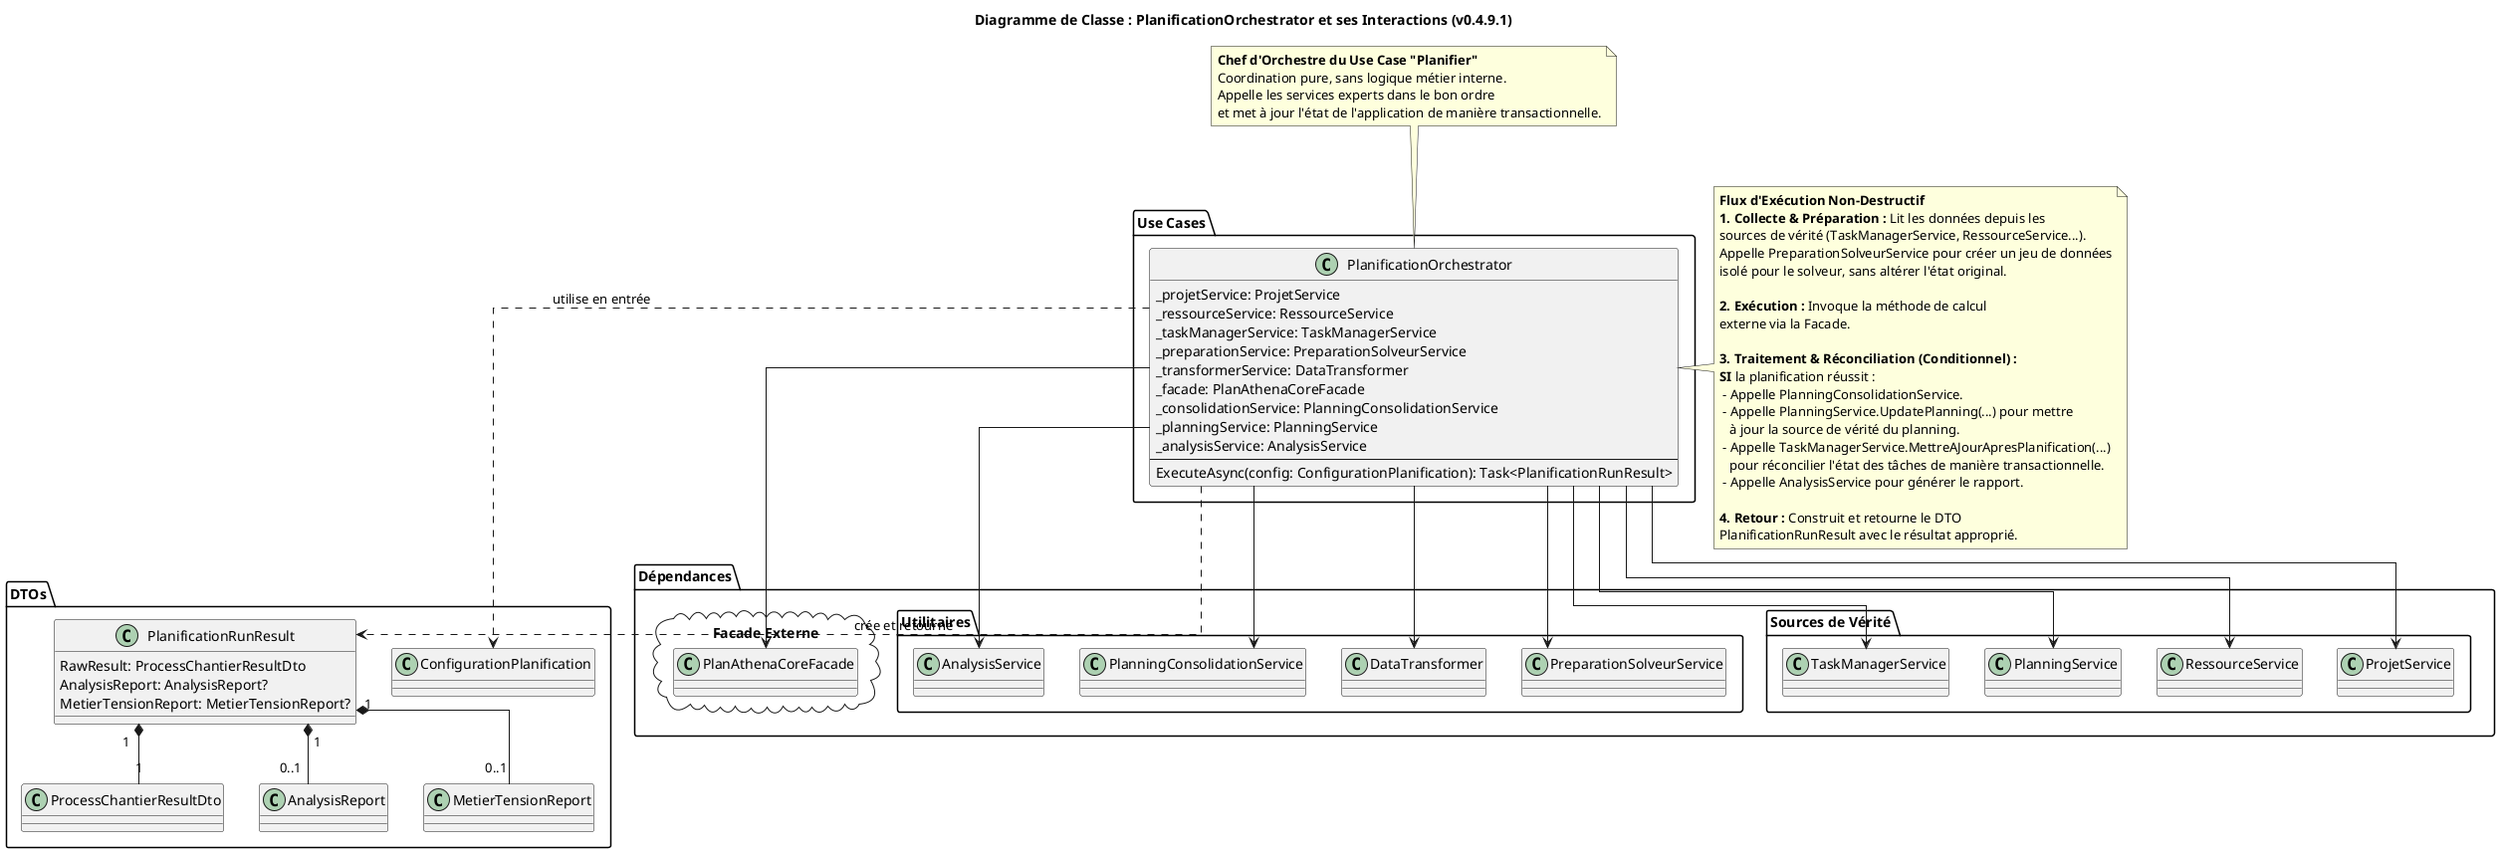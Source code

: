 @startuml
' --- Configuration ---
skinparam linetype ortho
skinparam classAttributeIconSize 0
skinparam shadowing false
title Diagramme de Classe : PlanificationOrchestrator et ses Interactions (v0.4.9.1)

package "DTOs" {
    class ConfigurationPlanification
    class "PlanificationRunResult" as RunResult {
        RawResult: ProcessChantierResultDto
        AnalysisReport: AnalysisReport?
        MetierTensionReport: MetierTensionReport?
    }
    class ProcessChantierResultDto
    class AnalysisReport
    class MetierTensionReport
}

package "Use Cases" {
    class PlanificationOrchestrator {
        ' --- Dépendances Injectées ---
        _projetService: ProjetService
        _ressourceService: RessourceService
        _taskManagerService: TaskManagerService
        _preparationService: PreparationSolveurService
        _transformerService: DataTransformer
        _facade: PlanAthenaCoreFacade
        _consolidationService: PlanningConsolidationService
        _planningService: PlanningService
        _analysisService: AnalysisService
        --
        ' --- Méthode Publique ---
        ExecuteAsync(config: ConfigurationPlanification): Task<PlanificationRunResult>
    }
}

package "Dépendances" {
    package "Sources de Vérité" <<Folder>> {
        class ProjetService
        class RessourceService
        class PlanningService
        class TaskManagerService
    }
    package "Utilitaires" <<Folder>> {
        class PreparationSolveurService
        class DataTransformer
        class PlanningConsolidationService
        class AnalysisService
    }
    package "Facade Externe" <<Cloud>> {
        class PlanAthenaCoreFacade
    }
}

' --- Relations de Dépendance et d'Utilisation ---
PlanificationOrchestrator --> ProjetService
PlanificationOrchestrator --> RessourceService
PlanificationOrchestrator --> PreparationSolveurService
PlanificationOrchestrator --> DataTransformer
PlanificationOrchestrator --> PlanAthenaCoreFacade
PlanificationOrchestrator --> PlanningConsolidationService
PlanificationOrchestrator --> PlanningService
PlanificationOrchestrator --> TaskManagerService 
PlanificationOrchestrator --> AnalysisService

PlanificationOrchestrator ..> ConfigurationPlanification : "utilise en entrée"
PlanificationOrchestrator ..> RunResult : "crée et retourne"

' --- Relations de Composition du DTO de Sortie ---
RunResult "1" *-- "1" ProcessChantierResultDto
RunResult "1" *-- "0..1" AnalysisReport
RunResult "1" *-- "0..1" MetierTensionReport


note top of PlanificationOrchestrator
    <b>Chef d'Orchestre du Use Case "Planifier"</b>
    Coordination pure, sans logique métier interne.
    Appelle les services experts dans le bon ordre
    et met à jour l'état de l'application de manière transactionnelle.
end note

note right of PlanificationOrchestrator
    <b>Flux d'Exécution Non-Destructif</b>
    <b>1. Collecte & Préparation :</b> Lit les données depuis les
    sources de vérité (TaskManagerService, RessourceService...).
    Appelle PreparationSolveurService pour créer un jeu de données
    isolé pour le solveur, sans altérer l'état original.
    
    <b>2. Exécution :</b> Invoque la méthode de calcul
    externe via la Facade.
    
    <b>3. Traitement & Réconciliation (Conditionnel) :</b>
    <b>SI</b> la planification réussit :
     - Appelle PlanningConsolidationService.
     - Appelle PlanningService.UpdatePlanning(...) pour mettre
       à jour la source de vérité du planning.
     - Appelle TaskManagerService.MettreAJourApresPlanification(...)
       pour réconcilier l'état des tâches de manière transactionnelle.
     - Appelle AnalysisService pour générer le rapport.
    
    <b>4. Retour :</b> Construit et retourne le DTO
    PlanificationRunResult avec le résultat approprié.
end note

@enduml